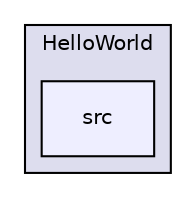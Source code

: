 digraph "/home/jaturul/IntelliJ IDEA/IdeaProjects/HelloWorld/HelloWorld/src" {
  compound=true
  node [ fontsize="10", fontname="Helvetica"];
  edge [ labelfontsize="10", labelfontname="Helvetica"];
  subgraph clusterdir_5bd840cdc5e93fc50dd95b4c85477c4b {
    graph [ bgcolor="#ddddee", pencolor="black", label="HelloWorld" fontname="Helvetica", fontsize="10", URL="dir_5bd840cdc5e93fc50dd95b4c85477c4b.html"]
  dir_0a74a2851b94c5fedcbb562ae59d7d8e [shape=box, label="src", style="filled", fillcolor="#eeeeff", pencolor="black", URL="dir_0a74a2851b94c5fedcbb562ae59d7d8e.html"];
  }
}
